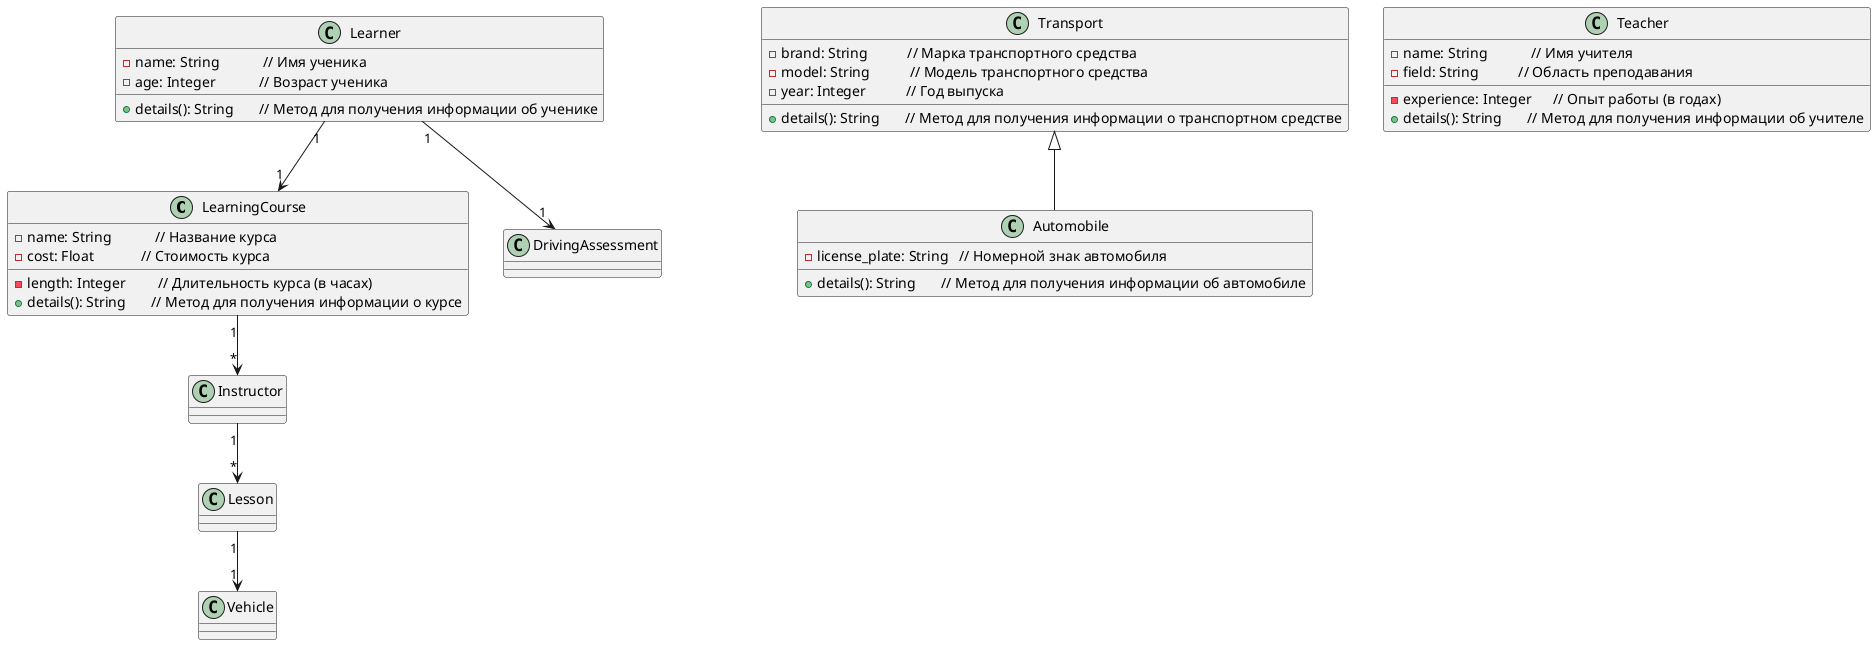 @startuml
class LearningCourse {
    - name: String            // Название курса
    - length: Integer         // Длительность курса (в часах)
    - cost: Float             // Стоимость курса
    + details(): String       // Метод для получения информации о курсе
}

class Transport {
    - brand: String           // Марка транспортного средства
    - model: String           // Модель транспортного средства
    - year: Integer           // Год выпуска
    + details(): String       // Метод для получения информации о транспортном средстве
}

class Automobile extends Transport {
    - license_plate: String   // Номерной знак автомобиля
    + details(): String       // Метод для получения информации об автомобиле
}

class Teacher {
    - name: String            // Имя учителя
    - experience: Integer      // Опыт работы (в годах)
    - field: String           // Область преподавания
    + details(): String       // Метод для получения информации об учителе
}

class Learner {
    - name: String            // Имя ученика
    - age: Integer            // Возраст ученика
    + details(): String       // Метод для получения информации об ученике
}


Learner "1" --> "1" LearningCourse
LearningCourse "1" --> "*" Instructor
Instructor "1" --> "*" Lesson
Lesson "1" --> "1" Vehicle
Learner "1" --> "1" DrivingAssessment
@enduml
